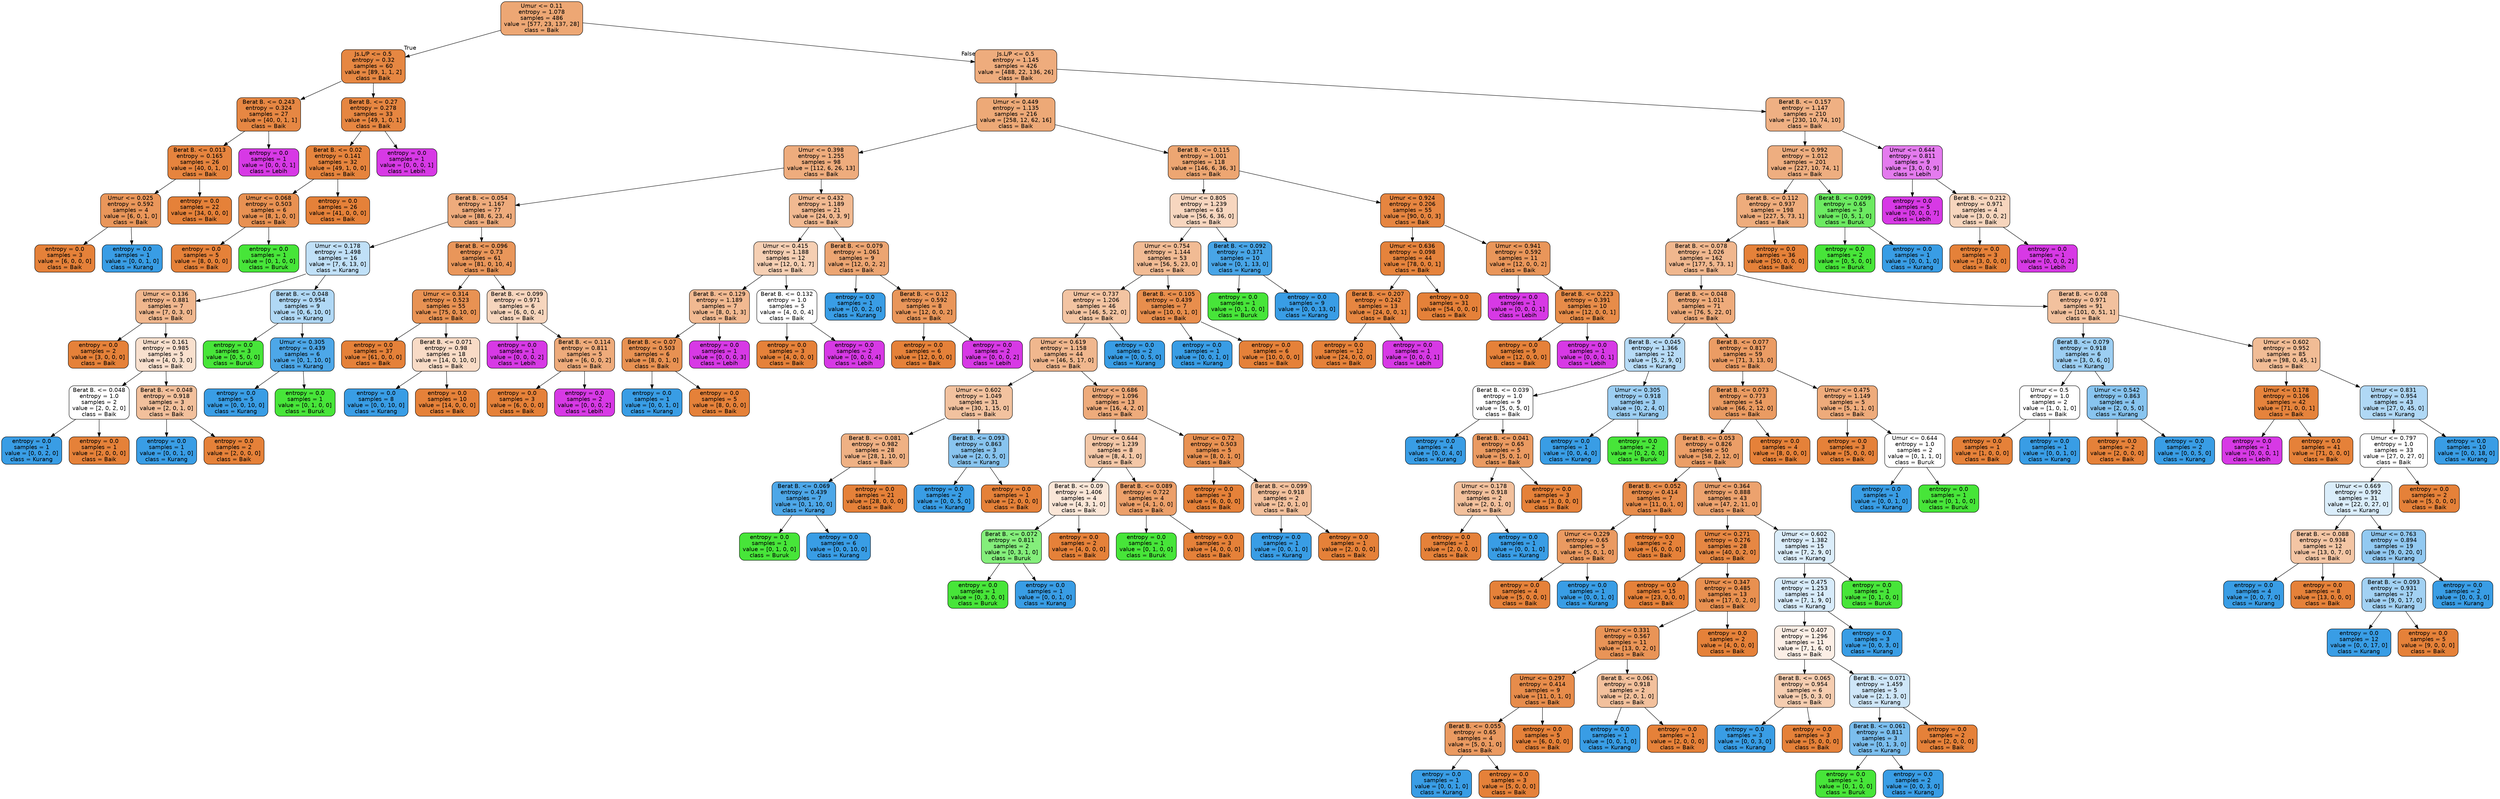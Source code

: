 digraph Tree {
node [shape=box, style="filled, rounded", color="black", fontname=helvetica] ;
edge [fontname=helvetica] ;
0 [label="Umur <= 0.11\nentropy = 1.078\nsamples = 486\nvalue = [577, 23, 137, 28]\nclass = Baik", fillcolor="#eda774"] ;
1 [label="Js.L/P <= 0.5\nentropy = 0.32\nsamples = 60\nvalue = [89, 1, 1, 2]\nclass = Baik", fillcolor="#e68742"] ;
0 -> 1 [labeldistance=2.5, labelangle=45, headlabel="True"] ;
2 [label="Berat B. <= 0.243\nentropy = 0.324\nsamples = 27\nvalue = [40, 0, 1, 1]\nclass = Baik", fillcolor="#e68743"] ;
1 -> 2 ;
3 [label="Berat B. <= 0.013\nentropy = 0.165\nsamples = 26\nvalue = [40, 0, 1, 0]\nclass = Baik", fillcolor="#e6843e"] ;
2 -> 3 ;
4 [label="Umur <= 0.025\nentropy = 0.592\nsamples = 4\nvalue = [6, 0, 1, 0]\nclass = Baik", fillcolor="#e9965a"] ;
3 -> 4 ;
5 [label="entropy = 0.0\nsamples = 3\nvalue = [6, 0, 0, 0]\nclass = Baik", fillcolor="#e58139"] ;
4 -> 5 ;
6 [label="entropy = 0.0\nsamples = 1\nvalue = [0, 0, 1, 0]\nclass = Kurang", fillcolor="#399de5"] ;
4 -> 6 ;
7 [label="entropy = 0.0\nsamples = 22\nvalue = [34, 0, 0, 0]\nclass = Baik", fillcolor="#e58139"] ;
3 -> 7 ;
8 [label="entropy = 0.0\nsamples = 1\nvalue = [0, 0, 0, 1]\nclass = Lebih", fillcolor="#d739e5"] ;
2 -> 8 ;
9 [label="Berat B. <= 0.27\nentropy = 0.278\nsamples = 33\nvalue = [49, 1, 0, 1]\nclass = Baik", fillcolor="#e68641"] ;
1 -> 9 ;
10 [label="Berat B. <= 0.02\nentropy = 0.141\nsamples = 32\nvalue = [49, 1, 0, 0]\nclass = Baik", fillcolor="#e6843d"] ;
9 -> 10 ;
11 [label="Umur <= 0.068\nentropy = 0.503\nsamples = 6\nvalue = [8, 1, 0, 0]\nclass = Baik", fillcolor="#e89152"] ;
10 -> 11 ;
12 [label="entropy = 0.0\nsamples = 5\nvalue = [8, 0, 0, 0]\nclass = Baik", fillcolor="#e58139"] ;
11 -> 12 ;
13 [label="entropy = 0.0\nsamples = 1\nvalue = [0, 1, 0, 0]\nclass = Buruk", fillcolor="#47e539"] ;
11 -> 13 ;
14 [label="entropy = 0.0\nsamples = 26\nvalue = [41, 0, 0, 0]\nclass = Baik", fillcolor="#e58139"] ;
10 -> 14 ;
15 [label="entropy = 0.0\nsamples = 1\nvalue = [0, 0, 0, 1]\nclass = Lebih", fillcolor="#d739e5"] ;
9 -> 15 ;
16 [label="Js.L/P <= 0.5\nentropy = 1.145\nsamples = 426\nvalue = [488, 22, 136, 26]\nclass = Baik", fillcolor="#eeac7d"] ;
0 -> 16 [labeldistance=2.5, labelangle=-45, headlabel="False"] ;
17 [label="Umur <= 0.449\nentropy = 1.135\nsamples = 216\nvalue = [258, 12, 62, 16]\nclass = Baik", fillcolor="#eda977"] ;
16 -> 17 ;
18 [label="Umur <= 0.398\nentropy = 1.255\nsamples = 98\nvalue = [112, 6, 26, 13]\nclass = Baik", fillcolor="#eeac7d"] ;
17 -> 18 ;
19 [label="Berat B. <= 0.054\nentropy = 1.167\nsamples = 77\nvalue = [88, 6, 23, 4]\nclass = Baik", fillcolor="#eeab7c"] ;
18 -> 19 ;
20 [label="Umur <= 0.178\nentropy = 1.498\nsamples = 16\nvalue = [7, 6, 13, 0]\nclass = Kurang", fillcolor="#c0e0f7"] ;
19 -> 20 ;
21 [label="Umur <= 0.136\nentropy = 0.881\nsamples = 7\nvalue = [7, 0, 3, 0]\nclass = Baik", fillcolor="#f0b78e"] ;
20 -> 21 ;
22 [label="entropy = 0.0\nsamples = 2\nvalue = [3, 0, 0, 0]\nclass = Baik", fillcolor="#e58139"] ;
21 -> 22 ;
23 [label="Umur <= 0.161\nentropy = 0.985\nsamples = 5\nvalue = [4, 0, 3, 0]\nclass = Baik", fillcolor="#f8e0ce"] ;
21 -> 23 ;
24 [label="Berat B. <= 0.048\nentropy = 1.0\nsamples = 2\nvalue = [2, 0, 2, 0]\nclass = Baik", fillcolor="#ffffff"] ;
23 -> 24 ;
25 [label="entropy = 0.0\nsamples = 1\nvalue = [0, 0, 2, 0]\nclass = Kurang", fillcolor="#399de5"] ;
24 -> 25 ;
26 [label="entropy = 0.0\nsamples = 1\nvalue = [2, 0, 0, 0]\nclass = Baik", fillcolor="#e58139"] ;
24 -> 26 ;
27 [label="Berat B. <= 0.048\nentropy = 0.918\nsamples = 3\nvalue = [2, 0, 1, 0]\nclass = Baik", fillcolor="#f2c09c"] ;
23 -> 27 ;
28 [label="entropy = 0.0\nsamples = 1\nvalue = [0, 0, 1, 0]\nclass = Kurang", fillcolor="#399de5"] ;
27 -> 28 ;
29 [label="entropy = 0.0\nsamples = 2\nvalue = [2, 0, 0, 0]\nclass = Baik", fillcolor="#e58139"] ;
27 -> 29 ;
30 [label="Berat B. <= 0.048\nentropy = 0.954\nsamples = 9\nvalue = [0, 6, 10, 0]\nclass = Kurang", fillcolor="#b0d8f5"] ;
20 -> 30 ;
31 [label="entropy = 0.0\nsamples = 3\nvalue = [0, 5, 0, 0]\nclass = Buruk", fillcolor="#47e539"] ;
30 -> 31 ;
32 [label="Umur <= 0.305\nentropy = 0.439\nsamples = 6\nvalue = [0, 1, 10, 0]\nclass = Kurang", fillcolor="#4da7e8"] ;
30 -> 32 ;
33 [label="entropy = 0.0\nsamples = 5\nvalue = [0, 0, 10, 0]\nclass = Kurang", fillcolor="#399de5"] ;
32 -> 33 ;
34 [label="entropy = 0.0\nsamples = 1\nvalue = [0, 1, 0, 0]\nclass = Buruk", fillcolor="#47e539"] ;
32 -> 34 ;
35 [label="Berat B. <= 0.096\nentropy = 0.73\nsamples = 61\nvalue = [81, 0, 10, 4]\nclass = Baik", fillcolor="#e9965a"] ;
19 -> 35 ;
36 [label="Umur <= 0.314\nentropy = 0.523\nsamples = 55\nvalue = [75, 0, 10, 0]\nclass = Baik", fillcolor="#e89253"] ;
35 -> 36 ;
37 [label="entropy = 0.0\nsamples = 37\nvalue = [61, 0, 0, 0]\nclass = Baik", fillcolor="#e58139"] ;
36 -> 37 ;
38 [label="Berat B. <= 0.071\nentropy = 0.98\nsamples = 18\nvalue = [14, 0, 10, 0]\nclass = Baik", fillcolor="#f8dbc6"] ;
36 -> 38 ;
39 [label="entropy = 0.0\nsamples = 8\nvalue = [0, 0, 10, 0]\nclass = Kurang", fillcolor="#399de5"] ;
38 -> 39 ;
40 [label="entropy = 0.0\nsamples = 10\nvalue = [14, 0, 0, 0]\nclass = Baik", fillcolor="#e58139"] ;
38 -> 40 ;
41 [label="Berat B. <= 0.099\nentropy = 0.971\nsamples = 6\nvalue = [6, 0, 0, 4]\nclass = Baik", fillcolor="#f6d5bd"] ;
35 -> 41 ;
42 [label="entropy = 0.0\nsamples = 1\nvalue = [0, 0, 0, 2]\nclass = Lebih", fillcolor="#d739e5"] ;
41 -> 42 ;
43 [label="Berat B. <= 0.114\nentropy = 0.811\nsamples = 5\nvalue = [6, 0, 0, 2]\nclass = Baik", fillcolor="#eeab7b"] ;
41 -> 43 ;
44 [label="entropy = 0.0\nsamples = 3\nvalue = [6, 0, 0, 0]\nclass = Baik", fillcolor="#e58139"] ;
43 -> 44 ;
45 [label="entropy = 0.0\nsamples = 2\nvalue = [0, 0, 0, 2]\nclass = Lebih", fillcolor="#d739e5"] ;
43 -> 45 ;
46 [label="Umur <= 0.432\nentropy = 1.189\nsamples = 21\nvalue = [24, 0, 3, 9]\nclass = Baik", fillcolor="#f1b991"] ;
18 -> 46 ;
47 [label="Umur <= 0.415\nentropy = 1.188\nsamples = 12\nvalue = [12, 0, 1, 7]\nclass = Baik", fillcolor="#f5cfb3"] ;
46 -> 47 ;
48 [label="Berat B. <= 0.129\nentropy = 1.189\nsamples = 7\nvalue = [8, 0, 1, 3]\nclass = Baik", fillcolor="#f1b991"] ;
47 -> 48 ;
49 [label="Berat B. <= 0.07\nentropy = 0.503\nsamples = 6\nvalue = [8, 0, 1, 0]\nclass = Baik", fillcolor="#e89152"] ;
48 -> 49 ;
50 [label="entropy = 0.0\nsamples = 1\nvalue = [0, 0, 1, 0]\nclass = Kurang", fillcolor="#399de5"] ;
49 -> 50 ;
51 [label="entropy = 0.0\nsamples = 5\nvalue = [8, 0, 0, 0]\nclass = Baik", fillcolor="#e58139"] ;
49 -> 51 ;
52 [label="entropy = 0.0\nsamples = 1\nvalue = [0, 0, 0, 3]\nclass = Lebih", fillcolor="#d739e5"] ;
48 -> 52 ;
53 [label="Berat B. <= 0.132\nentropy = 1.0\nsamples = 5\nvalue = [4, 0, 0, 4]\nclass = Baik", fillcolor="#ffffff"] ;
47 -> 53 ;
54 [label="entropy = 0.0\nsamples = 3\nvalue = [4, 0, 0, 0]\nclass = Baik", fillcolor="#e58139"] ;
53 -> 54 ;
55 [label="entropy = 0.0\nsamples = 2\nvalue = [0, 0, 0, 4]\nclass = Lebih", fillcolor="#d739e5"] ;
53 -> 55 ;
56 [label="Berat B. <= 0.079\nentropy = 1.061\nsamples = 9\nvalue = [12, 0, 2, 2]\nclass = Baik", fillcolor="#eca572"] ;
46 -> 56 ;
57 [label="entropy = 0.0\nsamples = 1\nvalue = [0, 0, 2, 0]\nclass = Kurang", fillcolor="#399de5"] ;
56 -> 57 ;
58 [label="Berat B. <= 0.12\nentropy = 0.592\nsamples = 8\nvalue = [12, 0, 0, 2]\nclass = Baik", fillcolor="#e9965a"] ;
56 -> 58 ;
59 [label="entropy = 0.0\nsamples = 6\nvalue = [12, 0, 0, 0]\nclass = Baik", fillcolor="#e58139"] ;
58 -> 59 ;
60 [label="entropy = 0.0\nsamples = 2\nvalue = [0, 0, 0, 2]\nclass = Lebih", fillcolor="#d739e5"] ;
58 -> 60 ;
61 [label="Berat B. <= 0.115\nentropy = 1.001\nsamples = 118\nvalue = [146, 6, 36, 3]\nclass = Baik", fillcolor="#eda672"] ;
17 -> 61 ;
62 [label="Umur <= 0.805\nentropy = 1.239\nsamples = 63\nvalue = [56, 6, 36, 0]\nclass = Baik", fillcolor="#f7d6bf"] ;
61 -> 62 ;
63 [label="Umur <= 0.754\nentropy = 1.144\nsamples = 53\nvalue = [56, 5, 23, 0]\nclass = Baik", fillcolor="#f1bb94"] ;
62 -> 63 ;
64 [label="Umur <= 0.737\nentropy = 1.206\nsamples = 46\nvalue = [46, 5, 22, 0]\nclass = Baik", fillcolor="#f3c4a2"] ;
63 -> 64 ;
65 [label="Umur <= 0.619\nentropy = 1.158\nsamples = 44\nvalue = [46, 5, 17, 0]\nclass = Baik", fillcolor="#f0b78e"] ;
64 -> 65 ;
66 [label="Umur <= 0.602\nentropy = 1.049\nsamples = 31\nvalue = [30, 1, 15, 0]\nclass = Baik", fillcolor="#f2c29f"] ;
65 -> 66 ;
67 [label="Berat B. <= 0.081\nentropy = 0.982\nsamples = 28\nvalue = [28, 1, 10, 0]\nclass = Baik", fillcolor="#efb184"] ;
66 -> 67 ;
68 [label="Berat B. <= 0.069\nentropy = 0.439\nsamples = 7\nvalue = [0, 1, 10, 0]\nclass = Kurang", fillcolor="#4da7e8"] ;
67 -> 68 ;
69 [label="entropy = 0.0\nsamples = 1\nvalue = [0, 1, 0, 0]\nclass = Buruk", fillcolor="#47e539"] ;
68 -> 69 ;
70 [label="entropy = 0.0\nsamples = 6\nvalue = [0, 0, 10, 0]\nclass = Kurang", fillcolor="#399de5"] ;
68 -> 70 ;
71 [label="entropy = 0.0\nsamples = 21\nvalue = [28, 0, 0, 0]\nclass = Baik", fillcolor="#e58139"] ;
67 -> 71 ;
72 [label="Berat B. <= 0.093\nentropy = 0.863\nsamples = 3\nvalue = [2, 0, 5, 0]\nclass = Kurang", fillcolor="#88c4ef"] ;
66 -> 72 ;
73 [label="entropy = 0.0\nsamples = 2\nvalue = [0, 0, 5, 0]\nclass = Kurang", fillcolor="#399de5"] ;
72 -> 73 ;
74 [label="entropy = 0.0\nsamples = 1\nvalue = [2, 0, 0, 0]\nclass = Baik", fillcolor="#e58139"] ;
72 -> 74 ;
75 [label="Umur <= 0.686\nentropy = 1.096\nsamples = 13\nvalue = [16, 4, 2, 0]\nclass = Baik", fillcolor="#eeab7b"] ;
65 -> 75 ;
76 [label="Umur <= 0.644\nentropy = 1.239\nsamples = 8\nvalue = [8, 4, 1, 0]\nclass = Baik", fillcolor="#f3c7a7"] ;
75 -> 76 ;
77 [label="Berat B. <= 0.09\nentropy = 1.406\nsamples = 4\nvalue = [4, 3, 1, 0]\nclass = Baik", fillcolor="#fae6d7"] ;
76 -> 77 ;
78 [label="Berat B. <= 0.072\nentropy = 0.811\nsamples = 2\nvalue = [0, 3, 1, 0]\nclass = Buruk", fillcolor="#84ee7b"] ;
77 -> 78 ;
79 [label="entropy = 0.0\nsamples = 1\nvalue = [0, 3, 0, 0]\nclass = Buruk", fillcolor="#47e539"] ;
78 -> 79 ;
80 [label="entropy = 0.0\nsamples = 1\nvalue = [0, 0, 1, 0]\nclass = Kurang", fillcolor="#399de5"] ;
78 -> 80 ;
81 [label="entropy = 0.0\nsamples = 2\nvalue = [4, 0, 0, 0]\nclass = Baik", fillcolor="#e58139"] ;
77 -> 81 ;
82 [label="Berat B. <= 0.089\nentropy = 0.722\nsamples = 4\nvalue = [4, 1, 0, 0]\nclass = Baik", fillcolor="#eca06a"] ;
76 -> 82 ;
83 [label="entropy = 0.0\nsamples = 1\nvalue = [0, 1, 0, 0]\nclass = Buruk", fillcolor="#47e539"] ;
82 -> 83 ;
84 [label="entropy = 0.0\nsamples = 3\nvalue = [4, 0, 0, 0]\nclass = Baik", fillcolor="#e58139"] ;
82 -> 84 ;
85 [label="Umur <= 0.72\nentropy = 0.503\nsamples = 5\nvalue = [8, 0, 1, 0]\nclass = Baik", fillcolor="#e89152"] ;
75 -> 85 ;
86 [label="entropy = 0.0\nsamples = 3\nvalue = [6, 0, 0, 0]\nclass = Baik", fillcolor="#e58139"] ;
85 -> 86 ;
87 [label="Berat B. <= 0.099\nentropy = 0.918\nsamples = 2\nvalue = [2, 0, 1, 0]\nclass = Baik", fillcolor="#f2c09c"] ;
85 -> 87 ;
88 [label="entropy = 0.0\nsamples = 1\nvalue = [0, 0, 1, 0]\nclass = Kurang", fillcolor="#399de5"] ;
87 -> 88 ;
89 [label="entropy = 0.0\nsamples = 1\nvalue = [2, 0, 0, 0]\nclass = Baik", fillcolor="#e58139"] ;
87 -> 89 ;
90 [label="entropy = 0.0\nsamples = 2\nvalue = [0, 0, 5, 0]\nclass = Kurang", fillcolor="#399de5"] ;
64 -> 90 ;
91 [label="Berat B. <= 0.105\nentropy = 0.439\nsamples = 7\nvalue = [10, 0, 1, 0]\nclass = Baik", fillcolor="#e88e4d"] ;
63 -> 91 ;
92 [label="entropy = 0.0\nsamples = 1\nvalue = [0, 0, 1, 0]\nclass = Kurang", fillcolor="#399de5"] ;
91 -> 92 ;
93 [label="entropy = 0.0\nsamples = 6\nvalue = [10, 0, 0, 0]\nclass = Baik", fillcolor="#e58139"] ;
91 -> 93 ;
94 [label="Berat B. <= 0.092\nentropy = 0.371\nsamples = 10\nvalue = [0, 1, 13, 0]\nclass = Kurang", fillcolor="#48a5e7"] ;
62 -> 94 ;
95 [label="entropy = 0.0\nsamples = 1\nvalue = [0, 1, 0, 0]\nclass = Buruk", fillcolor="#47e539"] ;
94 -> 95 ;
96 [label="entropy = 0.0\nsamples = 9\nvalue = [0, 0, 13, 0]\nclass = Kurang", fillcolor="#399de5"] ;
94 -> 96 ;
97 [label="Umur <= 0.924\nentropy = 0.206\nsamples = 55\nvalue = [90, 0, 0, 3]\nclass = Baik", fillcolor="#e68540"] ;
61 -> 97 ;
98 [label="Umur <= 0.636\nentropy = 0.098\nsamples = 44\nvalue = [78, 0, 0, 1]\nclass = Baik", fillcolor="#e5833c"] ;
97 -> 98 ;
99 [label="Berat B. <= 0.207\nentropy = 0.242\nsamples = 13\nvalue = [24, 0, 0, 1]\nclass = Baik", fillcolor="#e68641"] ;
98 -> 99 ;
100 [label="entropy = 0.0\nsamples = 12\nvalue = [24, 0, 0, 0]\nclass = Baik", fillcolor="#e58139"] ;
99 -> 100 ;
101 [label="entropy = 0.0\nsamples = 1\nvalue = [0, 0, 0, 1]\nclass = Lebih", fillcolor="#d739e5"] ;
99 -> 101 ;
102 [label="entropy = 0.0\nsamples = 31\nvalue = [54, 0, 0, 0]\nclass = Baik", fillcolor="#e58139"] ;
98 -> 102 ;
103 [label="Umur <= 0.941\nentropy = 0.592\nsamples = 11\nvalue = [12, 0, 0, 2]\nclass = Baik", fillcolor="#e9965a"] ;
97 -> 103 ;
104 [label="entropy = 0.0\nsamples = 1\nvalue = [0, 0, 0, 1]\nclass = Lebih", fillcolor="#d739e5"] ;
103 -> 104 ;
105 [label="Berat B. <= 0.223\nentropy = 0.391\nsamples = 10\nvalue = [12, 0, 0, 1]\nclass = Baik", fillcolor="#e78c49"] ;
103 -> 105 ;
106 [label="entropy = 0.0\nsamples = 9\nvalue = [12, 0, 0, 0]\nclass = Baik", fillcolor="#e58139"] ;
105 -> 106 ;
107 [label="entropy = 0.0\nsamples = 1\nvalue = [0, 0, 0, 1]\nclass = Lebih", fillcolor="#d739e5"] ;
105 -> 107 ;
108 [label="Berat B. <= 0.157\nentropy = 1.147\nsamples = 210\nvalue = [230, 10, 74, 10]\nclass = Baik", fillcolor="#efb083"] ;
16 -> 108 ;
109 [label="Umur <= 0.992\nentropy = 1.012\nsamples = 201\nvalue = [227, 10, 74, 1]\nclass = Baik", fillcolor="#eeae80"] ;
108 -> 109 ;
110 [label="Berat B. <= 0.112\nentropy = 0.937\nsamples = 198\nvalue = [227, 5, 73, 1]\nclass = Baik", fillcolor="#eeac7c"] ;
109 -> 110 ;
111 [label="Berat B. <= 0.078\nentropy = 1.026\nsamples = 162\nvalue = [177, 5, 73, 1]\nclass = Baik", fillcolor="#f0b78e"] ;
110 -> 111 ;
112 [label="Berat B. <= 0.048\nentropy = 1.011\nsamples = 71\nvalue = [76, 5, 22, 0]\nclass = Baik", fillcolor="#eeab7b"] ;
111 -> 112 ;
113 [label="Berat B. <= 0.045\nentropy = 1.366\nsamples = 12\nvalue = [5, 2, 9, 0]\nclass = Kurang", fillcolor="#b7dbf6"] ;
112 -> 113 ;
114 [label="Berat B. <= 0.039\nentropy = 1.0\nsamples = 9\nvalue = [5, 0, 5, 0]\nclass = Baik", fillcolor="#ffffff"] ;
113 -> 114 ;
115 [label="entropy = 0.0\nsamples = 4\nvalue = [0, 0, 4, 0]\nclass = Kurang", fillcolor="#399de5"] ;
114 -> 115 ;
116 [label="Berat B. <= 0.041\nentropy = 0.65\nsamples = 5\nvalue = [5, 0, 1, 0]\nclass = Baik", fillcolor="#ea9a61"] ;
114 -> 116 ;
117 [label="Umur <= 0.178\nentropy = 0.918\nsamples = 2\nvalue = [2, 0, 1, 0]\nclass = Baik", fillcolor="#f2c09c"] ;
116 -> 117 ;
118 [label="entropy = 0.0\nsamples = 1\nvalue = [2, 0, 0, 0]\nclass = Baik", fillcolor="#e58139"] ;
117 -> 118 ;
119 [label="entropy = 0.0\nsamples = 1\nvalue = [0, 0, 1, 0]\nclass = Kurang", fillcolor="#399de5"] ;
117 -> 119 ;
120 [label="entropy = 0.0\nsamples = 3\nvalue = [3, 0, 0, 0]\nclass = Baik", fillcolor="#e58139"] ;
116 -> 120 ;
121 [label="Umur <= 0.305\nentropy = 0.918\nsamples = 3\nvalue = [0, 2, 4, 0]\nclass = Kurang", fillcolor="#9ccef2"] ;
113 -> 121 ;
122 [label="entropy = 0.0\nsamples = 1\nvalue = [0, 0, 4, 0]\nclass = Kurang", fillcolor="#399de5"] ;
121 -> 122 ;
123 [label="entropy = 0.0\nsamples = 2\nvalue = [0, 2, 0, 0]\nclass = Buruk", fillcolor="#47e539"] ;
121 -> 123 ;
124 [label="Berat B. <= 0.077\nentropy = 0.817\nsamples = 59\nvalue = [71, 3, 13, 0]\nclass = Baik", fillcolor="#eb9c64"] ;
112 -> 124 ;
125 [label="Berat B. <= 0.073\nentropy = 0.773\nsamples = 54\nvalue = [66, 2, 12, 0]\nclass = Baik", fillcolor="#ea9b62"] ;
124 -> 125 ;
126 [label="Berat B. <= 0.053\nentropy = 0.826\nsamples = 50\nvalue = [58, 2, 12, 0]\nclass = Baik", fillcolor="#eb9e67"] ;
125 -> 126 ;
127 [label="Berat B. <= 0.052\nentropy = 0.414\nsamples = 7\nvalue = [11, 0, 1, 0]\nclass = Baik", fillcolor="#e78c4b"] ;
126 -> 127 ;
128 [label="Umur <= 0.229\nentropy = 0.65\nsamples = 5\nvalue = [5, 0, 1, 0]\nclass = Baik", fillcolor="#ea9a61"] ;
127 -> 128 ;
129 [label="entropy = 0.0\nsamples = 4\nvalue = [5, 0, 0, 0]\nclass = Baik", fillcolor="#e58139"] ;
128 -> 129 ;
130 [label="entropy = 0.0\nsamples = 1\nvalue = [0, 0, 1, 0]\nclass = Kurang", fillcolor="#399de5"] ;
128 -> 130 ;
131 [label="entropy = 0.0\nsamples = 2\nvalue = [6, 0, 0, 0]\nclass = Baik", fillcolor="#e58139"] ;
127 -> 131 ;
132 [label="Umur <= 0.364\nentropy = 0.888\nsamples = 43\nvalue = [47, 2, 11, 0]\nclass = Baik", fillcolor="#eca26e"] ;
126 -> 132 ;
133 [label="Umur <= 0.271\nentropy = 0.276\nsamples = 28\nvalue = [40, 0, 2, 0]\nclass = Baik", fillcolor="#e68743"] ;
132 -> 133 ;
134 [label="entropy = 0.0\nsamples = 15\nvalue = [23, 0, 0, 0]\nclass = Baik", fillcolor="#e58139"] ;
133 -> 134 ;
135 [label="Umur <= 0.347\nentropy = 0.485\nsamples = 13\nvalue = [17, 0, 2, 0]\nclass = Baik", fillcolor="#e89050"] ;
133 -> 135 ;
136 [label="Umur <= 0.331\nentropy = 0.567\nsamples = 11\nvalue = [13, 0, 2, 0]\nclass = Baik", fillcolor="#e99457"] ;
135 -> 136 ;
137 [label="Umur <= 0.297\nentropy = 0.414\nsamples = 9\nvalue = [11, 0, 1, 0]\nclass = Baik", fillcolor="#e78c4b"] ;
136 -> 137 ;
138 [label="Berat B. <= 0.055\nentropy = 0.65\nsamples = 4\nvalue = [5, 0, 1, 0]\nclass = Baik", fillcolor="#ea9a61"] ;
137 -> 138 ;
139 [label="entropy = 0.0\nsamples = 1\nvalue = [0, 0, 1, 0]\nclass = Kurang", fillcolor="#399de5"] ;
138 -> 139 ;
140 [label="entropy = 0.0\nsamples = 3\nvalue = [5, 0, 0, 0]\nclass = Baik", fillcolor="#e58139"] ;
138 -> 140 ;
141 [label="entropy = 0.0\nsamples = 5\nvalue = [6, 0, 0, 0]\nclass = Baik", fillcolor="#e58139"] ;
137 -> 141 ;
142 [label="Berat B. <= 0.061\nentropy = 0.918\nsamples = 2\nvalue = [2, 0, 1, 0]\nclass = Baik", fillcolor="#f2c09c"] ;
136 -> 142 ;
143 [label="entropy = 0.0\nsamples = 1\nvalue = [0, 0, 1, 0]\nclass = Kurang", fillcolor="#399de5"] ;
142 -> 143 ;
144 [label="entropy = 0.0\nsamples = 1\nvalue = [2, 0, 0, 0]\nclass = Baik", fillcolor="#e58139"] ;
142 -> 144 ;
145 [label="entropy = 0.0\nsamples = 2\nvalue = [4, 0, 0, 0]\nclass = Baik", fillcolor="#e58139"] ;
135 -> 145 ;
146 [label="Umur <= 0.602\nentropy = 1.382\nsamples = 15\nvalue = [7, 2, 9, 0]\nclass = Kurang", fillcolor="#dbedfa"] ;
132 -> 146 ;
147 [label="Umur <= 0.475\nentropy = 1.253\nsamples = 14\nvalue = [7, 1, 9, 0]\nclass = Kurang", fillcolor="#d7ebfa"] ;
146 -> 147 ;
148 [label="Umur <= 0.407\nentropy = 1.296\nsamples = 11\nvalue = [7, 1, 6, 0]\nclass = Baik", fillcolor="#fcefe6"] ;
147 -> 148 ;
149 [label="Berat B. <= 0.065\nentropy = 0.954\nsamples = 6\nvalue = [5, 0, 3, 0]\nclass = Baik", fillcolor="#f5cdb0"] ;
148 -> 149 ;
150 [label="entropy = 0.0\nsamples = 3\nvalue = [0, 0, 3, 0]\nclass = Kurang", fillcolor="#399de5"] ;
149 -> 150 ;
151 [label="entropy = 0.0\nsamples = 3\nvalue = [5, 0, 0, 0]\nclass = Baik", fillcolor="#e58139"] ;
149 -> 151 ;
152 [label="Berat B. <= 0.071\nentropy = 1.459\nsamples = 5\nvalue = [2, 1, 3, 0]\nclass = Kurang", fillcolor="#cee6f8"] ;
148 -> 152 ;
153 [label="Berat B. <= 0.061\nentropy = 0.811\nsamples = 3\nvalue = [0, 1, 3, 0]\nclass = Kurang", fillcolor="#7bbeee"] ;
152 -> 153 ;
154 [label="entropy = 0.0\nsamples = 1\nvalue = [0, 1, 0, 0]\nclass = Buruk", fillcolor="#47e539"] ;
153 -> 154 ;
155 [label="entropy = 0.0\nsamples = 2\nvalue = [0, 0, 3, 0]\nclass = Kurang", fillcolor="#399de5"] ;
153 -> 155 ;
156 [label="entropy = 0.0\nsamples = 2\nvalue = [2, 0, 0, 0]\nclass = Baik", fillcolor="#e58139"] ;
152 -> 156 ;
157 [label="entropy = 0.0\nsamples = 3\nvalue = [0, 0, 3, 0]\nclass = Kurang", fillcolor="#399de5"] ;
147 -> 157 ;
158 [label="entropy = 0.0\nsamples = 1\nvalue = [0, 1, 0, 0]\nclass = Buruk", fillcolor="#47e539"] ;
146 -> 158 ;
159 [label="entropy = 0.0\nsamples = 4\nvalue = [8, 0, 0, 0]\nclass = Baik", fillcolor="#e58139"] ;
125 -> 159 ;
160 [label="Umur <= 0.475\nentropy = 1.149\nsamples = 5\nvalue = [5, 1, 1, 0]\nclass = Baik", fillcolor="#eeab7b"] ;
124 -> 160 ;
161 [label="entropy = 0.0\nsamples = 3\nvalue = [5, 0, 0, 0]\nclass = Baik", fillcolor="#e58139"] ;
160 -> 161 ;
162 [label="Umur <= 0.644\nentropy = 1.0\nsamples = 2\nvalue = [0, 1, 1, 0]\nclass = Buruk", fillcolor="#ffffff"] ;
160 -> 162 ;
163 [label="entropy = 0.0\nsamples = 1\nvalue = [0, 0, 1, 0]\nclass = Kurang", fillcolor="#399de5"] ;
162 -> 163 ;
164 [label="entropy = 0.0\nsamples = 1\nvalue = [0, 1, 0, 0]\nclass = Buruk", fillcolor="#47e539"] ;
162 -> 164 ;
165 [label="Berat B. <= 0.08\nentropy = 0.971\nsamples = 91\nvalue = [101, 0, 51, 1]\nclass = Baik", fillcolor="#f2c19e"] ;
111 -> 165 ;
166 [label="Berat B. <= 0.079\nentropy = 0.918\nsamples = 6\nvalue = [3, 0, 6, 0]\nclass = Kurang", fillcolor="#9ccef2"] ;
165 -> 166 ;
167 [label="Umur <= 0.5\nentropy = 1.0\nsamples = 2\nvalue = [1, 0, 1, 0]\nclass = Baik", fillcolor="#ffffff"] ;
166 -> 167 ;
168 [label="entropy = 0.0\nsamples = 1\nvalue = [1, 0, 0, 0]\nclass = Baik", fillcolor="#e58139"] ;
167 -> 168 ;
169 [label="entropy = 0.0\nsamples = 1\nvalue = [0, 0, 1, 0]\nclass = Kurang", fillcolor="#399de5"] ;
167 -> 169 ;
170 [label="Umur <= 0.542\nentropy = 0.863\nsamples = 4\nvalue = [2, 0, 5, 0]\nclass = Kurang", fillcolor="#88c4ef"] ;
166 -> 170 ;
171 [label="entropy = 0.0\nsamples = 2\nvalue = [2, 0, 0, 0]\nclass = Baik", fillcolor="#e58139"] ;
170 -> 171 ;
172 [label="entropy = 0.0\nsamples = 2\nvalue = [0, 0, 5, 0]\nclass = Kurang", fillcolor="#399de5"] ;
170 -> 172 ;
173 [label="Umur <= 0.602\nentropy = 0.952\nsamples = 85\nvalue = [98, 0, 45, 1]\nclass = Baik", fillcolor="#f1bc95"] ;
165 -> 173 ;
174 [label="Umur <= 0.178\nentropy = 0.106\nsamples = 42\nvalue = [71, 0, 0, 1]\nclass = Baik", fillcolor="#e5833c"] ;
173 -> 174 ;
175 [label="entropy = 0.0\nsamples = 1\nvalue = [0, 0, 0, 1]\nclass = Lebih", fillcolor="#d739e5"] ;
174 -> 175 ;
176 [label="entropy = 0.0\nsamples = 41\nvalue = [71, 0, 0, 0]\nclass = Baik", fillcolor="#e58139"] ;
174 -> 176 ;
177 [label="Umur <= 0.831\nentropy = 0.954\nsamples = 43\nvalue = [27, 0, 45, 0]\nclass = Kurang", fillcolor="#b0d8f5"] ;
173 -> 177 ;
178 [label="Umur <= 0.797\nentropy = 1.0\nsamples = 33\nvalue = [27, 0, 27, 0]\nclass = Baik", fillcolor="#ffffff"] ;
177 -> 178 ;
179 [label="Umur <= 0.669\nentropy = 0.992\nsamples = 31\nvalue = [22, 0, 27, 0]\nclass = Kurang", fillcolor="#daedfa"] ;
178 -> 179 ;
180 [label="Berat B. <= 0.088\nentropy = 0.934\nsamples = 12\nvalue = [13, 0, 7, 0]\nclass = Baik", fillcolor="#f3c5a4"] ;
179 -> 180 ;
181 [label="entropy = 0.0\nsamples = 4\nvalue = [0, 0, 7, 0]\nclass = Kurang", fillcolor="#399de5"] ;
180 -> 181 ;
182 [label="entropy = 0.0\nsamples = 8\nvalue = [13, 0, 0, 0]\nclass = Baik", fillcolor="#e58139"] ;
180 -> 182 ;
183 [label="Umur <= 0.763\nentropy = 0.894\nsamples = 19\nvalue = [9, 0, 20, 0]\nclass = Kurang", fillcolor="#92c9f1"] ;
179 -> 183 ;
184 [label="Berat B. <= 0.093\nentropy = 0.931\nsamples = 17\nvalue = [9, 0, 17, 0]\nclass = Kurang", fillcolor="#a2d1f3"] ;
183 -> 184 ;
185 [label="entropy = 0.0\nsamples = 12\nvalue = [0, 0, 17, 0]\nclass = Kurang", fillcolor="#399de5"] ;
184 -> 185 ;
186 [label="entropy = 0.0\nsamples = 5\nvalue = [9, 0, 0, 0]\nclass = Baik", fillcolor="#e58139"] ;
184 -> 186 ;
187 [label="entropy = 0.0\nsamples = 2\nvalue = [0, 0, 3, 0]\nclass = Kurang", fillcolor="#399de5"] ;
183 -> 187 ;
188 [label="entropy = 0.0\nsamples = 2\nvalue = [5, 0, 0, 0]\nclass = Baik", fillcolor="#e58139"] ;
178 -> 188 ;
189 [label="entropy = 0.0\nsamples = 10\nvalue = [0, 0, 18, 0]\nclass = Kurang", fillcolor="#399de5"] ;
177 -> 189 ;
190 [label="entropy = 0.0\nsamples = 36\nvalue = [50, 0, 0, 0]\nclass = Baik", fillcolor="#e58139"] ;
110 -> 190 ;
191 [label="Berat B. <= 0.099\nentropy = 0.65\nsamples = 3\nvalue = [0, 5, 1, 0]\nclass = Buruk", fillcolor="#6cea61"] ;
109 -> 191 ;
192 [label="entropy = 0.0\nsamples = 2\nvalue = [0, 5, 0, 0]\nclass = Buruk", fillcolor="#47e539"] ;
191 -> 192 ;
193 [label="entropy = 0.0\nsamples = 1\nvalue = [0, 0, 1, 0]\nclass = Kurang", fillcolor="#399de5"] ;
191 -> 193 ;
194 [label="Umur <= 0.644\nentropy = 0.811\nsamples = 9\nvalue = [3, 0, 0, 9]\nclass = Lebih", fillcolor="#e47bee"] ;
108 -> 194 ;
195 [label="entropy = 0.0\nsamples = 5\nvalue = [0, 0, 0, 7]\nclass = Lebih", fillcolor="#d739e5"] ;
194 -> 195 ;
196 [label="Berat B. <= 0.212\nentropy = 0.971\nsamples = 4\nvalue = [3, 0, 0, 2]\nclass = Baik", fillcolor="#f6d5bd"] ;
194 -> 196 ;
197 [label="entropy = 0.0\nsamples = 3\nvalue = [3, 0, 0, 0]\nclass = Baik", fillcolor="#e58139"] ;
196 -> 197 ;
198 [label="entropy = 0.0\nsamples = 1\nvalue = [0, 0, 0, 2]\nclass = Lebih", fillcolor="#d739e5"] ;
196 -> 198 ;
}